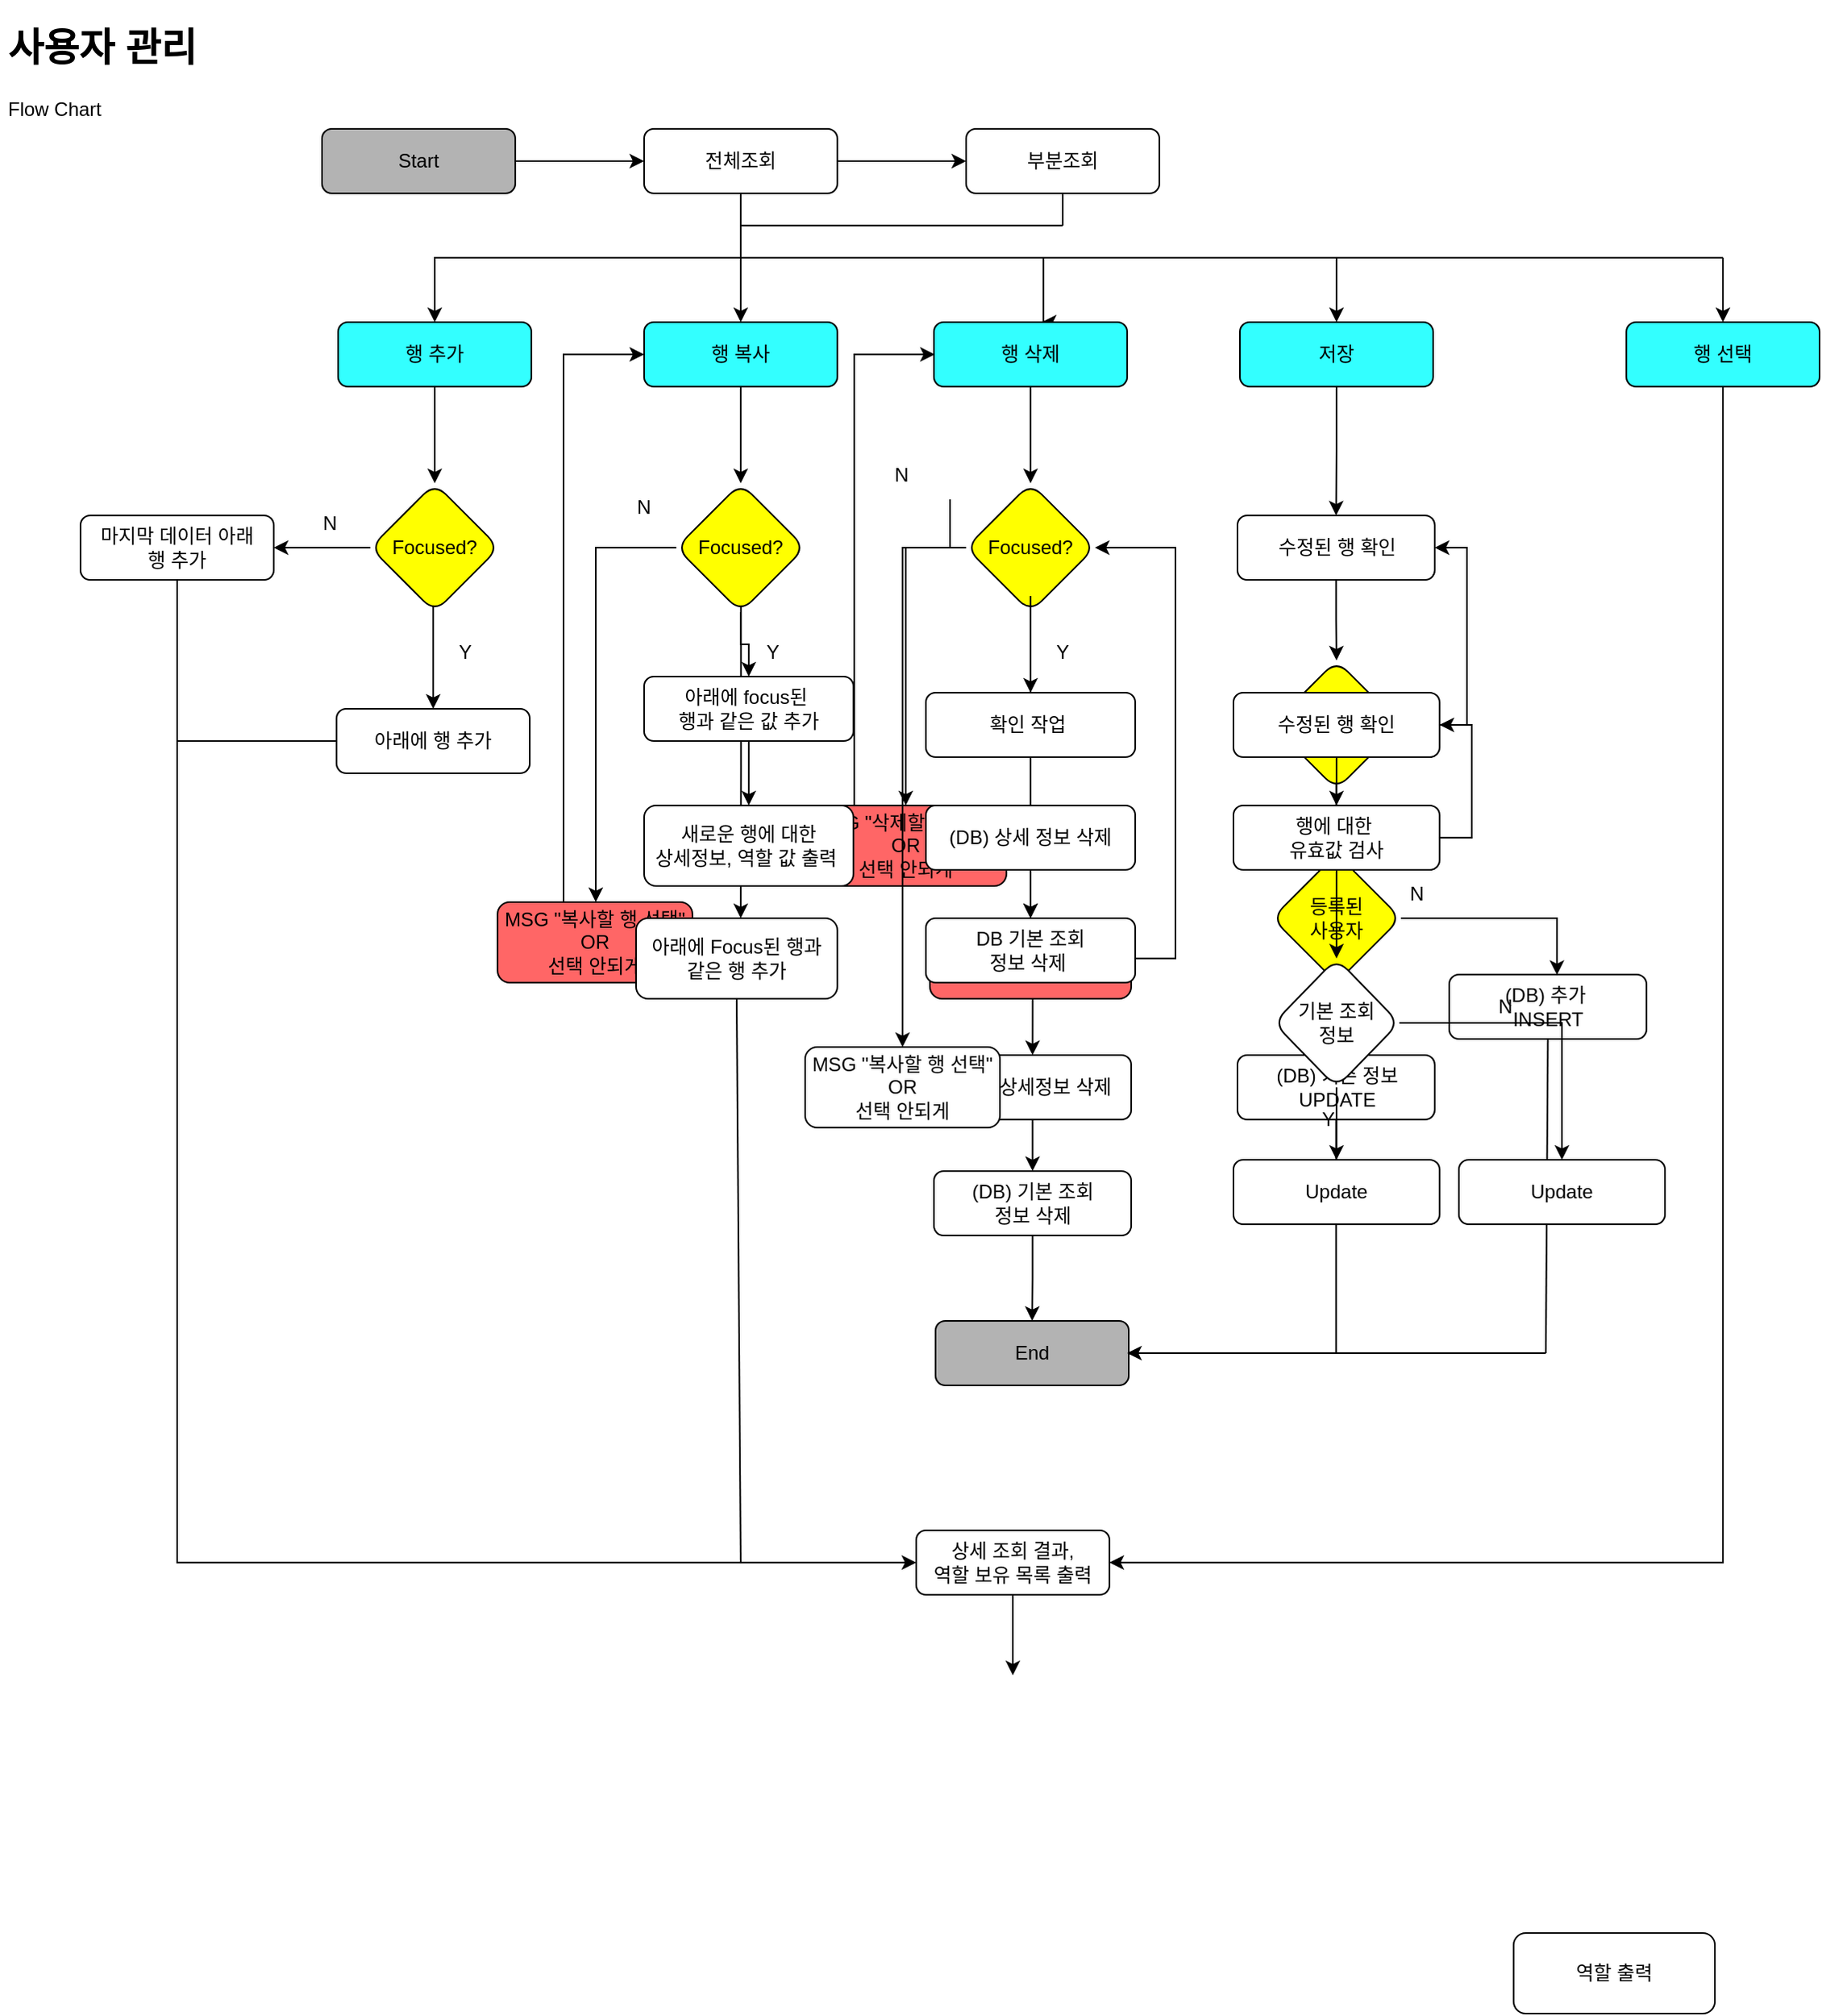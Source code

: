 <mxfile version="21.7.5" type="github" pages="2">
  <diagram id="C5RBs43oDa-KdzZeNtuy" name="Page-1">
    <mxGraphModel dx="2211" dy="2094" grid="1" gridSize="10" guides="1" tooltips="1" connect="1" arrows="1" fold="1" page="1" pageScale="1" pageWidth="827" pageHeight="1169" math="0" shadow="0">
      <root>
        <mxCell id="WIyWlLk6GJQsqaUBKTNV-0" />
        <mxCell id="WIyWlLk6GJQsqaUBKTNV-1" parent="WIyWlLk6GJQsqaUBKTNV-0" />
        <mxCell id="yFAGzUOu06zcA2adK7HR-1" value="" style="edgeStyle=orthogonalEdgeStyle;rounded=0;orthogonalLoop=1;jettySize=auto;html=1;" parent="WIyWlLk6GJQsqaUBKTNV-1" source="WIyWlLk6GJQsqaUBKTNV-3" target="yFAGzUOu06zcA2adK7HR-0" edge="1">
          <mxGeometry relative="1" as="geometry" />
        </mxCell>
        <mxCell id="WIyWlLk6GJQsqaUBKTNV-3" value="Start" style="rounded=1;whiteSpace=wrap;html=1;fontSize=12;glass=0;strokeWidth=1;shadow=0;fillColor=#B3B3B3;" parent="WIyWlLk6GJQsqaUBKTNV-1" vertex="1">
          <mxGeometry x="60" y="70" width="120" height="40" as="geometry" />
        </mxCell>
        <mxCell id="yFAGzUOu06zcA2adK7HR-3" value="" style="edgeStyle=orthogonalEdgeStyle;rounded=0;orthogonalLoop=1;jettySize=auto;html=1;" parent="WIyWlLk6GJQsqaUBKTNV-1" source="yFAGzUOu06zcA2adK7HR-0" target="yFAGzUOu06zcA2adK7HR-2" edge="1">
          <mxGeometry relative="1" as="geometry" />
        </mxCell>
        <mxCell id="yFAGzUOu06zcA2adK7HR-5" value="" style="edgeStyle=orthogonalEdgeStyle;rounded=0;orthogonalLoop=1;jettySize=auto;html=1;" parent="WIyWlLk6GJQsqaUBKTNV-1" source="yFAGzUOu06zcA2adK7HR-0" target="yFAGzUOu06zcA2adK7HR-4" edge="1">
          <mxGeometry relative="1" as="geometry">
            <Array as="points">
              <mxPoint x="320" y="160" />
              <mxPoint x="320" y="160" />
            </Array>
          </mxGeometry>
        </mxCell>
        <mxCell id="yFAGzUOu06zcA2adK7HR-11" style="edgeStyle=orthogonalEdgeStyle;rounded=0;orthogonalLoop=1;jettySize=auto;html=1;entryX=0.5;entryY=0;entryDx=0;entryDy=0;" parent="WIyWlLk6GJQsqaUBKTNV-1" source="yFAGzUOu06zcA2adK7HR-0" target="yFAGzUOu06zcA2adK7HR-6" edge="1">
          <mxGeometry relative="1" as="geometry">
            <mxPoint x="200" y="190" as="targetPoint" />
            <Array as="points">
              <mxPoint x="320" y="150" />
              <mxPoint x="130" y="150" />
            </Array>
          </mxGeometry>
        </mxCell>
        <mxCell id="yFAGzUOu06zcA2adK7HR-12" style="edgeStyle=orthogonalEdgeStyle;rounded=0;orthogonalLoop=1;jettySize=auto;html=1;exitX=0.5;exitY=1;exitDx=0;exitDy=0;" parent="WIyWlLk6GJQsqaUBKTNV-1" source="yFAGzUOu06zcA2adK7HR-0" edge="1">
          <mxGeometry relative="1" as="geometry">
            <mxPoint x="507" y="190" as="targetPoint" />
            <Array as="points">
              <mxPoint x="320" y="150" />
              <mxPoint x="508" y="150" />
            </Array>
          </mxGeometry>
        </mxCell>
        <mxCell id="yFAGzUOu06zcA2adK7HR-13" style="edgeStyle=orthogonalEdgeStyle;rounded=0;orthogonalLoop=1;jettySize=auto;html=1;entryX=0.5;entryY=0;entryDx=0;entryDy=0;" parent="WIyWlLk6GJQsqaUBKTNV-1" source="yFAGzUOu06zcA2adK7HR-0" target="yFAGzUOu06zcA2adK7HR-8" edge="1">
          <mxGeometry relative="1" as="geometry">
            <Array as="points">
              <mxPoint x="320" y="150" />
              <mxPoint x="690" y="150" />
            </Array>
          </mxGeometry>
        </mxCell>
        <mxCell id="yFAGzUOu06zcA2adK7HR-0" value="전체조회" style="rounded=1;whiteSpace=wrap;html=1;fontSize=12;glass=0;strokeWidth=1;shadow=0;" parent="WIyWlLk6GJQsqaUBKTNV-1" vertex="1">
          <mxGeometry x="260" y="70" width="120" height="40" as="geometry" />
        </mxCell>
        <mxCell id="yFAGzUOu06zcA2adK7HR-2" value="부분조회" style="rounded=1;whiteSpace=wrap;html=1;fontSize=12;glass=0;strokeWidth=1;shadow=0;" parent="WIyWlLk6GJQsqaUBKTNV-1" vertex="1">
          <mxGeometry x="460" y="70" width="120" height="40" as="geometry" />
        </mxCell>
        <mxCell id="yFAGzUOu06zcA2adK7HR-32" value="" style="edgeStyle=orthogonalEdgeStyle;rounded=0;orthogonalLoop=1;jettySize=auto;html=1;" parent="WIyWlLk6GJQsqaUBKTNV-1" source="yFAGzUOu06zcA2adK7HR-4" target="yFAGzUOu06zcA2adK7HR-28" edge="1">
          <mxGeometry relative="1" as="geometry" />
        </mxCell>
        <mxCell id="yFAGzUOu06zcA2adK7HR-4" value="행 복사" style="rounded=1;whiteSpace=wrap;html=1;fontSize=12;glass=0;strokeWidth=1;shadow=0;fillColor=#33FFFF;" parent="WIyWlLk6GJQsqaUBKTNV-1" vertex="1">
          <mxGeometry x="260" y="190" width="120" height="40" as="geometry" />
        </mxCell>
        <mxCell id="yFAGzUOu06zcA2adK7HR-15" value="" style="edgeStyle=orthogonalEdgeStyle;rounded=0;orthogonalLoop=1;jettySize=auto;html=1;" parent="WIyWlLk6GJQsqaUBKTNV-1" source="yFAGzUOu06zcA2adK7HR-6" target="yFAGzUOu06zcA2adK7HR-14" edge="1">
          <mxGeometry relative="1" as="geometry" />
        </mxCell>
        <mxCell id="yFAGzUOu06zcA2adK7HR-6" value="행 추가" style="rounded=1;whiteSpace=wrap;html=1;fontSize=12;glass=0;strokeWidth=1;shadow=0;fillColor=#33FFFF;" parent="WIyWlLk6GJQsqaUBKTNV-1" vertex="1">
          <mxGeometry x="70" y="190" width="120" height="40" as="geometry" />
        </mxCell>
        <mxCell id="yFAGzUOu06zcA2adK7HR-40" style="edgeStyle=orthogonalEdgeStyle;rounded=0;orthogonalLoop=1;jettySize=auto;html=1;entryX=0.5;entryY=0;entryDx=0;entryDy=0;" parent="WIyWlLk6GJQsqaUBKTNV-1" source="yFAGzUOu06zcA2adK7HR-7" target="yFAGzUOu06zcA2adK7HR-37" edge="1">
          <mxGeometry relative="1" as="geometry" />
        </mxCell>
        <mxCell id="yFAGzUOu06zcA2adK7HR-7" value="행 삭제" style="rounded=1;whiteSpace=wrap;html=1;fontSize=12;glass=0;strokeWidth=1;shadow=0;fillColor=#33FFFF;" parent="WIyWlLk6GJQsqaUBKTNV-1" vertex="1">
          <mxGeometry x="440" y="190" width="120" height="40" as="geometry" />
        </mxCell>
        <mxCell id="yFAGzUOu06zcA2adK7HR-50" style="edgeStyle=orthogonalEdgeStyle;rounded=0;orthogonalLoop=1;jettySize=auto;html=1;entryX=0.5;entryY=0;entryDx=0;entryDy=0;" parent="WIyWlLk6GJQsqaUBKTNV-1" source="yFAGzUOu06zcA2adK7HR-8" target="X5YOIyPHkzmfmKClz7R0-32" edge="1">
          <mxGeometry relative="1" as="geometry">
            <mxPoint x="690" y="290" as="targetPoint" />
          </mxGeometry>
        </mxCell>
        <mxCell id="yFAGzUOu06zcA2adK7HR-8" value="저장" style="rounded=1;whiteSpace=wrap;html=1;fontSize=12;glass=0;strokeWidth=1;shadow=0;fillColor=#33FFFF;" parent="WIyWlLk6GJQsqaUBKTNV-1" vertex="1">
          <mxGeometry x="630" y="190" width="120" height="40" as="geometry" />
        </mxCell>
        <mxCell id="yFAGzUOu06zcA2adK7HR-19" value="" style="edgeStyle=orthogonalEdgeStyle;rounded=0;orthogonalLoop=1;jettySize=auto;html=1;" parent="WIyWlLk6GJQsqaUBKTNV-1" source="yFAGzUOu06zcA2adK7HR-14" edge="1">
          <mxGeometry relative="1" as="geometry">
            <mxPoint x="30" y="330" as="targetPoint" />
          </mxGeometry>
        </mxCell>
        <mxCell id="yFAGzUOu06zcA2adK7HR-23" value="" style="edgeStyle=orthogonalEdgeStyle;rounded=0;orthogonalLoop=1;jettySize=auto;html=1;exitX=0.488;exitY=0.954;exitDx=0;exitDy=0;exitPerimeter=0;" parent="WIyWlLk6GJQsqaUBKTNV-1" source="yFAGzUOu06zcA2adK7HR-14" target="yFAGzUOu06zcA2adK7HR-22" edge="1">
          <mxGeometry relative="1" as="geometry" />
        </mxCell>
        <mxCell id="yFAGzUOu06zcA2adK7HR-14" value="Focused?" style="rhombus;whiteSpace=wrap;html=1;rounded=1;glass=0;strokeWidth=1;shadow=0;fillColor=#FFFF00;" parent="WIyWlLk6GJQsqaUBKTNV-1" vertex="1">
          <mxGeometry x="90" y="290" width="80" height="80" as="geometry" />
        </mxCell>
        <mxCell id="yFAGzUOu06zcA2adK7HR-20" value="마지막 데이터 아래&lt;br&gt;행 추가" style="rounded=1;whiteSpace=wrap;html=1;fontSize=12;glass=0;strokeWidth=1;shadow=0;" parent="WIyWlLk6GJQsqaUBKTNV-1" vertex="1">
          <mxGeometry x="-90" y="310" width="120" height="40" as="geometry" />
        </mxCell>
        <mxCell id="yFAGzUOu06zcA2adK7HR-21" value="N" style="text;html=1;strokeColor=none;fillColor=none;align=center;verticalAlign=middle;whiteSpace=wrap;rounded=0;" parent="WIyWlLk6GJQsqaUBKTNV-1" vertex="1">
          <mxGeometry x="35" y="300" width="60" height="30" as="geometry" />
        </mxCell>
        <mxCell id="yFAGzUOu06zcA2adK7HR-26" style="edgeStyle=orthogonalEdgeStyle;rounded=0;orthogonalLoop=1;jettySize=auto;html=1;entryX=0;entryY=0.5;entryDx=0;entryDy=0;" parent="WIyWlLk6GJQsqaUBKTNV-1" source="yFAGzUOu06zcA2adK7HR-22" target="X5YOIyPHkzmfmKClz7R0-49" edge="1">
          <mxGeometry relative="1" as="geometry">
            <mxPoint x="-30" y="560" as="targetPoint" />
            <Array as="points">
              <mxPoint x="-30" y="450" />
              <mxPoint x="-30" y="960" />
            </Array>
          </mxGeometry>
        </mxCell>
        <mxCell id="yFAGzUOu06zcA2adK7HR-22" value="아래에 행 추가" style="rounded=1;whiteSpace=wrap;html=1;fontSize=12;glass=0;strokeWidth=1;shadow=0;" parent="WIyWlLk6GJQsqaUBKTNV-1" vertex="1">
          <mxGeometry x="69" y="430" width="120" height="40" as="geometry" />
        </mxCell>
        <mxCell id="yFAGzUOu06zcA2adK7HR-24" value="Y" style="text;html=1;strokeColor=none;fillColor=none;align=center;verticalAlign=middle;whiteSpace=wrap;rounded=0;" parent="WIyWlLk6GJQsqaUBKTNV-1" vertex="1">
          <mxGeometry x="119" y="380" width="60" height="30" as="geometry" />
        </mxCell>
        <mxCell id="X5YOIyPHkzmfmKClz7R0-1" style="edgeStyle=orthogonalEdgeStyle;rounded=0;orthogonalLoop=1;jettySize=auto;html=1;exitX=0.502;exitY=0.94;exitDx=0;exitDy=0;exitPerimeter=0;" edge="1" parent="WIyWlLk6GJQsqaUBKTNV-1" source="yFAGzUOu06zcA2adK7HR-28">
          <mxGeometry relative="1" as="geometry">
            <mxPoint x="320" y="560" as="targetPoint" />
          </mxGeometry>
        </mxCell>
        <mxCell id="yFAGzUOu06zcA2adK7HR-28" value="Focused?" style="rhombus;whiteSpace=wrap;html=1;rounded=1;glass=0;strokeWidth=1;shadow=0;fillColor=#FFFF00;" parent="WIyWlLk6GJQsqaUBKTNV-1" vertex="1">
          <mxGeometry x="280" y="290" width="80" height="80" as="geometry" />
        </mxCell>
        <mxCell id="yFAGzUOu06zcA2adK7HR-29" value="N" style="text;html=1;strokeColor=none;fillColor=none;align=center;verticalAlign=middle;whiteSpace=wrap;rounded=0;" parent="WIyWlLk6GJQsqaUBKTNV-1" vertex="1">
          <mxGeometry x="230" y="290" width="60" height="30" as="geometry" />
        </mxCell>
        <mxCell id="yFAGzUOu06zcA2adK7HR-37" value="Focused?" style="rhombus;whiteSpace=wrap;html=1;rounded=1;glass=0;strokeWidth=1;shadow=0;fillColor=#FFFF00;" parent="WIyWlLk6GJQsqaUBKTNV-1" vertex="1">
          <mxGeometry x="460" y="290" width="80" height="80" as="geometry" />
        </mxCell>
        <mxCell id="X5YOIyPHkzmfmKClz7R0-8" style="edgeStyle=orthogonalEdgeStyle;rounded=0;orthogonalLoop=1;jettySize=auto;html=1;exitX=0.5;exitY=0.875;exitDx=0;exitDy=0;exitPerimeter=0;" edge="1" parent="WIyWlLk6GJQsqaUBKTNV-1" source="yFAGzUOu06zcA2adK7HR-37" target="X5YOIyPHkzmfmKClz7R0-7">
          <mxGeometry relative="1" as="geometry" />
        </mxCell>
        <mxCell id="X5YOIyPHkzmfmKClz7R0-6" style="edgeStyle=orthogonalEdgeStyle;rounded=0;orthogonalLoop=1;jettySize=auto;html=1;exitX=1;exitY=1;exitDx=0;exitDy=0;entryX=0.5;entryY=0;entryDx=0;entryDy=0;" edge="1" parent="WIyWlLk6GJQsqaUBKTNV-1" source="yFAGzUOu06zcA2adK7HR-38" target="X5YOIyPHkzmfmKClz7R0-5">
          <mxGeometry relative="1" as="geometry">
            <Array as="points">
              <mxPoint x="423" y="330" />
            </Array>
          </mxGeometry>
        </mxCell>
        <mxCell id="yFAGzUOu06zcA2adK7HR-38" value="N" style="text;html=1;strokeColor=none;fillColor=none;align=center;verticalAlign=middle;whiteSpace=wrap;rounded=0;" parent="WIyWlLk6GJQsqaUBKTNV-1" vertex="1">
          <mxGeometry x="390" y="270" width="60" height="30" as="geometry" />
        </mxCell>
        <mxCell id="yFAGzUOu06zcA2adK7HR-39" value="Y" style="text;html=1;strokeColor=none;fillColor=none;align=center;verticalAlign=middle;whiteSpace=wrap;rounded=0;" parent="WIyWlLk6GJQsqaUBKTNV-1" vertex="1">
          <mxGeometry x="490" y="380" width="60" height="30" as="geometry" />
        </mxCell>
        <mxCell id="X5YOIyPHkzmfmKClz7R0-22" style="edgeStyle=orthogonalEdgeStyle;rounded=0;orthogonalLoop=1;jettySize=auto;html=1;entryX=0;entryY=0.5;entryDx=0;entryDy=0;" edge="1" parent="WIyWlLk6GJQsqaUBKTNV-1" source="yFAGzUOu06zcA2adK7HR-51" target="yFAGzUOu06zcA2adK7HR-4">
          <mxGeometry relative="1" as="geometry">
            <Array as="points">
              <mxPoint x="210" y="210" />
            </Array>
          </mxGeometry>
        </mxCell>
        <mxCell id="yFAGzUOu06zcA2adK7HR-51" value="MSG &quot;복사할 행 선택&quot;&lt;br&gt;OR&lt;br&gt;선택 안되게" style="rounded=1;whiteSpace=wrap;html=1;fontSize=12;glass=0;strokeWidth=1;shadow=0;fillColor=#FF6666;" parent="WIyWlLk6GJQsqaUBKTNV-1" vertex="1">
          <mxGeometry x="169" y="550" width="121" height="50" as="geometry" />
        </mxCell>
        <mxCell id="yFAGzUOu06zcA2adK7HR-55" value="" style="endArrow=none;html=1;rounded=0;entryX=0.5;entryY=1;entryDx=0;entryDy=0;" parent="WIyWlLk6GJQsqaUBKTNV-1" target="yFAGzUOu06zcA2adK7HR-2" edge="1">
          <mxGeometry width="50" height="50" relative="1" as="geometry">
            <mxPoint x="520" y="130" as="sourcePoint" />
            <mxPoint x="430" y="390" as="targetPoint" />
          </mxGeometry>
        </mxCell>
        <mxCell id="yFAGzUOu06zcA2adK7HR-57" value="" style="endArrow=none;html=1;rounded=0;" parent="WIyWlLk6GJQsqaUBKTNV-1" edge="1">
          <mxGeometry width="50" height="50" relative="1" as="geometry">
            <mxPoint x="320" y="130" as="sourcePoint" />
            <mxPoint x="520" y="130" as="targetPoint" />
          </mxGeometry>
        </mxCell>
        <mxCell id="X5YOIyPHkzmfmKClz7R0-0" value="&lt;h1&gt;사용자 관리&lt;/h1&gt;&lt;p&gt;Flow Chart&lt;/p&gt;" style="text;html=1;strokeColor=none;fillColor=none;spacing=5;spacingTop=-20;whiteSpace=wrap;overflow=hidden;rounded=0;" vertex="1" parent="WIyWlLk6GJQsqaUBKTNV-1">
          <mxGeometry x="-140" width="190" height="120" as="geometry" />
        </mxCell>
        <mxCell id="X5YOIyPHkzmfmKClz7R0-2" value="아래에 Focus된 행과&lt;br&gt;같은 행 추가" style="rounded=1;whiteSpace=wrap;html=1;fontSize=12;glass=0;strokeWidth=1;shadow=0;" vertex="1" parent="WIyWlLk6GJQsqaUBKTNV-1">
          <mxGeometry x="255" y="560" width="125" height="50" as="geometry" />
        </mxCell>
        <mxCell id="X5YOIyPHkzmfmKClz7R0-5" value="MSG &quot;삭제할 행 선택&quot;&lt;br&gt;OR&lt;br&gt;선택 안되게" style="rounded=1;whiteSpace=wrap;html=1;fontSize=12;glass=0;strokeWidth=1;shadow=0;fillColor=#FF6666;" vertex="1" parent="WIyWlLk6GJQsqaUBKTNV-1">
          <mxGeometry x="360" y="490" width="125" height="50" as="geometry" />
        </mxCell>
        <mxCell id="X5YOIyPHkzmfmKClz7R0-14" style="edgeStyle=orthogonalEdgeStyle;rounded=0;orthogonalLoop=1;jettySize=auto;html=1;exitX=0.5;exitY=1;exitDx=0;exitDy=0;entryX=0.5;entryY=0;entryDx=0;entryDy=0;" edge="1" parent="WIyWlLk6GJQsqaUBKTNV-1" source="X5YOIyPHkzmfmKClz7R0-7" target="X5YOIyPHkzmfmKClz7R0-10">
          <mxGeometry relative="1" as="geometry" />
        </mxCell>
        <mxCell id="X5YOIyPHkzmfmKClz7R0-59" style="edgeStyle=orthogonalEdgeStyle;rounded=0;orthogonalLoop=1;jettySize=auto;html=1;entryX=1;entryY=0.5;entryDx=0;entryDy=0;exitX=1;exitY=0.5;exitDx=0;exitDy=0;" edge="1" parent="WIyWlLk6GJQsqaUBKTNV-1" source="X5YOIyPHkzmfmKClz7R0-7" target="yFAGzUOu06zcA2adK7HR-37">
          <mxGeometry relative="1" as="geometry">
            <Array as="points">
              <mxPoint x="590" y="585" />
              <mxPoint x="590" y="330" />
            </Array>
          </mxGeometry>
        </mxCell>
        <mxCell id="X5YOIyPHkzmfmKClz7R0-7" value="MSG 재확인 알림" style="rounded=1;whiteSpace=wrap;html=1;fontSize=12;glass=0;strokeWidth=1;shadow=0;fillColor=#FF6666;" vertex="1" parent="WIyWlLk6GJQsqaUBKTNV-1">
          <mxGeometry x="437.5" y="560" width="125" height="50" as="geometry" />
        </mxCell>
        <mxCell id="X5YOIyPHkzmfmKClz7R0-16" value="" style="edgeStyle=orthogonalEdgeStyle;rounded=0;orthogonalLoop=1;jettySize=auto;html=1;" edge="1" parent="WIyWlLk6GJQsqaUBKTNV-1" source="X5YOIyPHkzmfmKClz7R0-10" target="X5YOIyPHkzmfmKClz7R0-12">
          <mxGeometry relative="1" as="geometry" />
        </mxCell>
        <mxCell id="X5YOIyPHkzmfmKClz7R0-10" value="(DB) 상세정보 삭제" style="rounded=1;whiteSpace=wrap;html=1;fontSize=12;glass=0;strokeWidth=1;shadow=0;" vertex="1" parent="WIyWlLk6GJQsqaUBKTNV-1">
          <mxGeometry x="440" y="645" width="122.5" height="40" as="geometry" />
        </mxCell>
        <mxCell id="X5YOIyPHkzmfmKClz7R0-31" value="" style="edgeStyle=orthogonalEdgeStyle;rounded=0;orthogonalLoop=1;jettySize=auto;html=1;" edge="1" parent="WIyWlLk6GJQsqaUBKTNV-1" source="X5YOIyPHkzmfmKClz7R0-12" target="X5YOIyPHkzmfmKClz7R0-30">
          <mxGeometry relative="1" as="geometry" />
        </mxCell>
        <mxCell id="X5YOIyPHkzmfmKClz7R0-12" value="(DB) 기본 조회&lt;br&gt;정보 삭제" style="rounded=1;whiteSpace=wrap;html=1;fontSize=12;glass=0;strokeWidth=1;shadow=0;" vertex="1" parent="WIyWlLk6GJQsqaUBKTNV-1">
          <mxGeometry x="440" y="717" width="122.5" height="40" as="geometry" />
        </mxCell>
        <mxCell id="X5YOIyPHkzmfmKClz7R0-24" style="edgeStyle=orthogonalEdgeStyle;rounded=0;orthogonalLoop=1;jettySize=auto;html=1;entryX=0;entryY=0.5;entryDx=0;entryDy=0;" edge="1" parent="WIyWlLk6GJQsqaUBKTNV-1">
          <mxGeometry relative="1" as="geometry">
            <mxPoint x="390.5" y="490" as="sourcePoint" />
            <mxPoint x="440.5" y="210" as="targetPoint" />
            <Array as="points">
              <mxPoint x="390.5" y="210" />
            </Array>
          </mxGeometry>
        </mxCell>
        <mxCell id="X5YOIyPHkzmfmKClz7R0-50" value="" style="edgeStyle=orthogonalEdgeStyle;rounded=0;orthogonalLoop=1;jettySize=auto;html=1;" edge="1" parent="WIyWlLk6GJQsqaUBKTNV-1" source="X5YOIyPHkzmfmKClz7R0-25" target="X5YOIyPHkzmfmKClz7R0-49">
          <mxGeometry relative="1" as="geometry">
            <Array as="points">
              <mxPoint x="930" y="960" />
            </Array>
          </mxGeometry>
        </mxCell>
        <mxCell id="X5YOIyPHkzmfmKClz7R0-25" value="행 선택" style="rounded=1;whiteSpace=wrap;html=1;fontSize=12;glass=0;strokeWidth=1;shadow=0;fillColor=#33FFFF;" vertex="1" parent="WIyWlLk6GJQsqaUBKTNV-1">
          <mxGeometry x="870" y="190" width="120" height="40" as="geometry" />
        </mxCell>
        <mxCell id="X5YOIyPHkzmfmKClz7R0-28" value="" style="endArrow=none;html=1;rounded=0;" edge="1" parent="WIyWlLk6GJQsqaUBKTNV-1">
          <mxGeometry width="50" height="50" relative="1" as="geometry">
            <mxPoint x="690" y="150" as="sourcePoint" />
            <mxPoint x="930" y="150" as="targetPoint" />
          </mxGeometry>
        </mxCell>
        <mxCell id="X5YOIyPHkzmfmKClz7R0-29" value="" style="endArrow=classic;html=1;rounded=0;entryX=0.5;entryY=0;entryDx=0;entryDy=0;" edge="1" parent="WIyWlLk6GJQsqaUBKTNV-1" target="X5YOIyPHkzmfmKClz7R0-25">
          <mxGeometry width="50" height="50" relative="1" as="geometry">
            <mxPoint x="930" y="150" as="sourcePoint" />
            <mxPoint x="860" y="160" as="targetPoint" />
          </mxGeometry>
        </mxCell>
        <mxCell id="X5YOIyPHkzmfmKClz7R0-30" value="End" style="rounded=1;whiteSpace=wrap;html=1;fontSize=12;glass=0;strokeWidth=1;shadow=0;fillColor=#B3B3B3;" vertex="1" parent="WIyWlLk6GJQsqaUBKTNV-1">
          <mxGeometry x="441" y="810" width="120" height="40" as="geometry" />
        </mxCell>
        <mxCell id="X5YOIyPHkzmfmKClz7R0-35" value="" style="edgeStyle=orthogonalEdgeStyle;rounded=0;orthogonalLoop=1;jettySize=auto;html=1;" edge="1" parent="WIyWlLk6GJQsqaUBKTNV-1" source="X5YOIyPHkzmfmKClz7R0-32" target="X5YOIyPHkzmfmKClz7R0-34">
          <mxGeometry relative="1" as="geometry" />
        </mxCell>
        <mxCell id="X5YOIyPHkzmfmKClz7R0-32" value="수정된 행 확인" style="rounded=1;whiteSpace=wrap;html=1;fontSize=12;glass=0;strokeWidth=1;shadow=0;" vertex="1" parent="WIyWlLk6GJQsqaUBKTNV-1">
          <mxGeometry x="628.5" y="310" width="122.5" height="40" as="geometry" />
        </mxCell>
        <mxCell id="X5YOIyPHkzmfmKClz7R0-36" style="edgeStyle=orthogonalEdgeStyle;rounded=0;orthogonalLoop=1;jettySize=auto;html=1;entryX=1;entryY=0.5;entryDx=0;entryDy=0;" edge="1" parent="WIyWlLk6GJQsqaUBKTNV-1" source="X5YOIyPHkzmfmKClz7R0-34" target="X5YOIyPHkzmfmKClz7R0-32">
          <mxGeometry relative="1" as="geometry">
            <Array as="points">
              <mxPoint x="771" y="440" />
              <mxPoint x="771" y="330" />
            </Array>
          </mxGeometry>
        </mxCell>
        <mxCell id="X5YOIyPHkzmfmKClz7R0-40" value="" style="edgeStyle=orthogonalEdgeStyle;rounded=0;orthogonalLoop=1;jettySize=auto;html=1;exitX=0.498;exitY=0.946;exitDx=0;exitDy=0;exitPerimeter=0;" edge="1" parent="WIyWlLk6GJQsqaUBKTNV-1" source="X5YOIyPHkzmfmKClz7R0-34">
          <mxGeometry relative="1" as="geometry">
            <mxPoint x="690" y="520" as="targetPoint" />
          </mxGeometry>
        </mxCell>
        <mxCell id="X5YOIyPHkzmfmKClz7R0-34" value="행에 대한&lt;br style=&quot;border-color: var(--border-color);&quot;&gt;유효성 검사" style="rhombus;whiteSpace=wrap;html=1;rounded=1;glass=0;strokeWidth=1;shadow=0;fillColor=#FFFF00;" vertex="1" parent="WIyWlLk6GJQsqaUBKTNV-1">
          <mxGeometry x="650" y="400" width="80" height="80" as="geometry" />
        </mxCell>
        <mxCell id="X5YOIyPHkzmfmKClz7R0-37" value="N" style="text;html=1;strokeColor=none;fillColor=none;align=center;verticalAlign=middle;whiteSpace=wrap;rounded=0;" vertex="1" parent="WIyWlLk6GJQsqaUBKTNV-1">
          <mxGeometry x="710" y="410" width="60" height="30" as="geometry" />
        </mxCell>
        <mxCell id="X5YOIyPHkzmfmKClz7R0-38" value="Y" style="text;html=1;strokeColor=none;fillColor=none;align=center;verticalAlign=middle;whiteSpace=wrap;rounded=0;" vertex="1" parent="WIyWlLk6GJQsqaUBKTNV-1">
          <mxGeometry x="680" y="480" width="60" height="30" as="geometry" />
        </mxCell>
        <mxCell id="X5YOIyPHkzmfmKClz7R0-44" value="" style="edgeStyle=orthogonalEdgeStyle;rounded=0;orthogonalLoop=1;jettySize=auto;html=1;" edge="1" parent="WIyWlLk6GJQsqaUBKTNV-1" source="X5YOIyPHkzmfmKClz7R0-41" target="X5YOIyPHkzmfmKClz7R0-43">
          <mxGeometry relative="1" as="geometry" />
        </mxCell>
        <mxCell id="X5YOIyPHkzmfmKClz7R0-46" style="edgeStyle=orthogonalEdgeStyle;rounded=0;orthogonalLoop=1;jettySize=auto;html=1;entryX=0.546;entryY=0.005;entryDx=0;entryDy=0;entryPerimeter=0;" edge="1" parent="WIyWlLk6GJQsqaUBKTNV-1" source="X5YOIyPHkzmfmKClz7R0-41" target="X5YOIyPHkzmfmKClz7R0-45">
          <mxGeometry relative="1" as="geometry" />
        </mxCell>
        <mxCell id="X5YOIyPHkzmfmKClz7R0-41" value="등록된&lt;br&gt;사용자" style="rhombus;whiteSpace=wrap;html=1;rounded=1;glass=0;strokeWidth=1;shadow=0;fillColor=#FFFF00;" vertex="1" parent="WIyWlLk6GJQsqaUBKTNV-1">
          <mxGeometry x="650" y="520" width="80" height="80" as="geometry" />
        </mxCell>
        <mxCell id="X5YOIyPHkzmfmKClz7R0-42" value="Y" style="text;html=1;strokeColor=none;fillColor=none;align=center;verticalAlign=middle;whiteSpace=wrap;rounded=0;" vertex="1" parent="WIyWlLk6GJQsqaUBKTNV-1">
          <mxGeometry x="680" y="600" width="60" height="30" as="geometry" />
        </mxCell>
        <mxCell id="X5YOIyPHkzmfmKClz7R0-56" style="edgeStyle=orthogonalEdgeStyle;rounded=0;orthogonalLoop=1;jettySize=auto;html=1;" edge="1" parent="WIyWlLk6GJQsqaUBKTNV-1" source="X5YOIyPHkzmfmKClz7R0-43">
          <mxGeometry relative="1" as="geometry">
            <mxPoint x="560" y="830" as="targetPoint" />
            <Array as="points">
              <mxPoint x="690" y="830" />
            </Array>
          </mxGeometry>
        </mxCell>
        <mxCell id="X5YOIyPHkzmfmKClz7R0-43" value="(DB) 기존 정보 UPDATE" style="rounded=1;whiteSpace=wrap;html=1;fontSize=12;glass=0;strokeWidth=1;shadow=0;" vertex="1" parent="WIyWlLk6GJQsqaUBKTNV-1">
          <mxGeometry x="628.5" y="645" width="122.5" height="40" as="geometry" />
        </mxCell>
        <mxCell id="X5YOIyPHkzmfmKClz7R0-45" value="(DB) 추가&amp;nbsp;&lt;br&gt;INSERT" style="rounded=1;whiteSpace=wrap;html=1;fontSize=12;glass=0;strokeWidth=1;shadow=0;" vertex="1" parent="WIyWlLk6GJQsqaUBKTNV-1">
          <mxGeometry x="760" y="595" width="122.5" height="40" as="geometry" />
        </mxCell>
        <mxCell id="X5YOIyPHkzmfmKClz7R0-47" value="N" style="text;html=1;strokeColor=none;fillColor=none;align=center;verticalAlign=middle;whiteSpace=wrap;rounded=0;" vertex="1" parent="WIyWlLk6GJQsqaUBKTNV-1">
          <mxGeometry x="710" y="530" width="60" height="30" as="geometry" />
        </mxCell>
        <mxCell id="X5YOIyPHkzmfmKClz7R0-55" style="edgeStyle=orthogonalEdgeStyle;rounded=0;orthogonalLoop=1;jettySize=auto;html=1;" edge="1" parent="WIyWlLk6GJQsqaUBKTNV-1" source="X5YOIyPHkzmfmKClz7R0-49">
          <mxGeometry relative="1" as="geometry">
            <mxPoint x="489" y="1030.0" as="targetPoint" />
          </mxGeometry>
        </mxCell>
        <mxCell id="X5YOIyPHkzmfmKClz7R0-49" value="상세 조회 결과,&lt;br&gt;역할 보유 목록 출력" style="rounded=1;whiteSpace=wrap;html=1;fontSize=12;glass=0;strokeWidth=1;shadow=0;" vertex="1" parent="WIyWlLk6GJQsqaUBKTNV-1">
          <mxGeometry x="429" y="940" width="120" height="40" as="geometry" />
        </mxCell>
        <mxCell id="X5YOIyPHkzmfmKClz7R0-52" value="" style="endArrow=none;html=1;rounded=0;entryX=0.5;entryY=1;entryDx=0;entryDy=0;" edge="1" parent="WIyWlLk6GJQsqaUBKTNV-1" target="yFAGzUOu06zcA2adK7HR-20">
          <mxGeometry width="50" height="50" relative="1" as="geometry">
            <mxPoint x="-30" y="450" as="sourcePoint" />
            <mxPoint x="440" y="540" as="targetPoint" />
          </mxGeometry>
        </mxCell>
        <mxCell id="X5YOIyPHkzmfmKClz7R0-54" value="" style="endArrow=none;html=1;rounded=0;entryX=0.5;entryY=1;entryDx=0;entryDy=0;" edge="1" parent="WIyWlLk6GJQsqaUBKTNV-1" target="X5YOIyPHkzmfmKClz7R0-2">
          <mxGeometry width="50" height="50" relative="1" as="geometry">
            <mxPoint x="320" y="960" as="sourcePoint" />
            <mxPoint x="340" y="670" as="targetPoint" />
          </mxGeometry>
        </mxCell>
        <mxCell id="X5YOIyPHkzmfmKClz7R0-57" value="" style="endArrow=none;html=1;rounded=0;exitX=0.5;exitY=1;exitDx=0;exitDy=0;" edge="1" parent="WIyWlLk6GJQsqaUBKTNV-1">
          <mxGeometry width="50" height="50" relative="1" as="geometry">
            <mxPoint x="821.25" y="635" as="sourcePoint" />
            <mxPoint x="820" y="830" as="targetPoint" />
          </mxGeometry>
        </mxCell>
        <mxCell id="X5YOIyPHkzmfmKClz7R0-58" value="" style="endArrow=none;html=1;rounded=0;" edge="1" parent="WIyWlLk6GJQsqaUBKTNV-1">
          <mxGeometry width="50" height="50" relative="1" as="geometry">
            <mxPoint x="690" y="830" as="sourcePoint" />
            <mxPoint x="820" y="830" as="targetPoint" />
          </mxGeometry>
        </mxCell>
        <mxCell id="jZiym_a0G_dNNP_mLtkZ-2" style="edgeStyle=orthogonalEdgeStyle;rounded=0;orthogonalLoop=1;jettySize=auto;html=1;entryX=0.5;entryY=0;entryDx=0;entryDy=0;" edge="1" parent="WIyWlLk6GJQsqaUBKTNV-1" source="yFAGzUOu06zcA2adK7HR-28" target="jZiym_a0G_dNNP_mLtkZ-4">
          <mxGeometry relative="1" as="geometry">
            <mxPoint x="360" y="390" as="targetPoint" />
          </mxGeometry>
        </mxCell>
        <mxCell id="jZiym_a0G_dNNP_mLtkZ-7" style="edgeStyle=orthogonalEdgeStyle;rounded=0;orthogonalLoop=1;jettySize=auto;html=1;entryX=0.5;entryY=0;entryDx=0;entryDy=0;" edge="1" parent="WIyWlLk6GJQsqaUBKTNV-1" source="yFAGzUOu06zcA2adK7HR-28" target="yFAGzUOu06zcA2adK7HR-51">
          <mxGeometry relative="1" as="geometry">
            <Array as="points">
              <mxPoint x="230" y="330" />
              <mxPoint x="230" y="550" />
            </Array>
          </mxGeometry>
        </mxCell>
        <mxCell id="jZiym_a0G_dNNP_mLtkZ-15" value="" style="edgeStyle=orthogonalEdgeStyle;rounded=0;orthogonalLoop=1;jettySize=auto;html=1;" edge="1" parent="WIyWlLk6GJQsqaUBKTNV-1" source="yFAGzUOu06zcA2adK7HR-37" target="jZiym_a0G_dNNP_mLtkZ-12">
          <mxGeometry relative="1" as="geometry" />
        </mxCell>
        <mxCell id="jZiym_a0G_dNNP_mLtkZ-27" style="edgeStyle=orthogonalEdgeStyle;rounded=0;orthogonalLoop=1;jettySize=auto;html=1;entryX=0.5;entryY=0;entryDx=0;entryDy=0;" edge="1" parent="WIyWlLk6GJQsqaUBKTNV-1" source="yFAGzUOu06zcA2adK7HR-37" target="jZiym_a0G_dNNP_mLtkZ-23">
          <mxGeometry relative="1" as="geometry">
            <Array as="points">
              <mxPoint x="421" y="330" />
            </Array>
          </mxGeometry>
        </mxCell>
        <mxCell id="jZiym_a0G_dNNP_mLtkZ-34" value="" style="edgeStyle=orthogonalEdgeStyle;rounded=0;orthogonalLoop=1;jettySize=auto;html=1;" edge="1" parent="WIyWlLk6GJQsqaUBKTNV-1" target="jZiym_a0G_dNNP_mLtkZ-18">
          <mxGeometry relative="1" as="geometry" />
        </mxCell>
        <mxCell id="jZiym_a0G_dNNP_mLtkZ-0" value="역할 출력" style="rounded=1;whiteSpace=wrap;html=1;fontSize=12;glass=0;strokeWidth=1;shadow=0;" vertex="1" parent="WIyWlLk6GJQsqaUBKTNV-1">
          <mxGeometry x="800" y="1190" width="125" height="50" as="geometry" />
        </mxCell>
        <mxCell id="jZiym_a0G_dNNP_mLtkZ-10" value="" style="edgeStyle=orthogonalEdgeStyle;rounded=0;orthogonalLoop=1;jettySize=auto;html=1;" edge="1" parent="WIyWlLk6GJQsqaUBKTNV-1" source="jZiym_a0G_dNNP_mLtkZ-4" target="jZiym_a0G_dNNP_mLtkZ-9">
          <mxGeometry relative="1" as="geometry" />
        </mxCell>
        <mxCell id="jZiym_a0G_dNNP_mLtkZ-4" value="아래에 focus된&amp;nbsp;&lt;br&gt;행과 같은 값 추가" style="rounded=1;whiteSpace=wrap;html=1;fontSize=12;glass=0;strokeWidth=1;shadow=0;" vertex="1" parent="WIyWlLk6GJQsqaUBKTNV-1">
          <mxGeometry x="260" y="410" width="130" height="40" as="geometry" />
        </mxCell>
        <mxCell id="jZiym_a0G_dNNP_mLtkZ-8" value="Y" style="text;html=1;strokeColor=none;fillColor=none;align=center;verticalAlign=middle;whiteSpace=wrap;rounded=0;" vertex="1" parent="WIyWlLk6GJQsqaUBKTNV-1">
          <mxGeometry x="310" y="380" width="60" height="30" as="geometry" />
        </mxCell>
        <mxCell id="jZiym_a0G_dNNP_mLtkZ-9" value="새로운 행에 대한 &lt;br&gt;상세정보, 역할 값 출력&amp;nbsp;" style="rounded=1;whiteSpace=wrap;html=1;fontSize=12;glass=0;strokeWidth=1;shadow=0;" vertex="1" parent="WIyWlLk6GJQsqaUBKTNV-1">
          <mxGeometry x="260" y="490" width="130" height="50" as="geometry" />
        </mxCell>
        <mxCell id="jZiym_a0G_dNNP_mLtkZ-17" value="" style="edgeStyle=orthogonalEdgeStyle;rounded=0;orthogonalLoop=1;jettySize=auto;html=1;" edge="1" parent="WIyWlLk6GJQsqaUBKTNV-1" source="jZiym_a0G_dNNP_mLtkZ-12" target="jZiym_a0G_dNNP_mLtkZ-14">
          <mxGeometry relative="1" as="geometry" />
        </mxCell>
        <mxCell id="jZiym_a0G_dNNP_mLtkZ-12" value="확인 작업&amp;nbsp;" style="rounded=1;whiteSpace=wrap;html=1;fontSize=12;glass=0;strokeWidth=1;shadow=0;" vertex="1" parent="WIyWlLk6GJQsqaUBKTNV-1">
          <mxGeometry x="435" y="420" width="130" height="40" as="geometry" />
        </mxCell>
        <mxCell id="jZiym_a0G_dNNP_mLtkZ-13" value="(DB) 상세 정보 삭제" style="rounded=1;whiteSpace=wrap;html=1;fontSize=12;glass=0;strokeWidth=1;shadow=0;" vertex="1" parent="WIyWlLk6GJQsqaUBKTNV-1">
          <mxGeometry x="435" y="490" width="130" height="40" as="geometry" />
        </mxCell>
        <mxCell id="jZiym_a0G_dNNP_mLtkZ-14" value="DB 기본 조회 &lt;br&gt;정보 삭제&amp;nbsp;" style="rounded=1;whiteSpace=wrap;html=1;fontSize=12;glass=0;strokeWidth=1;shadow=0;" vertex="1" parent="WIyWlLk6GJQsqaUBKTNV-1">
          <mxGeometry x="435" y="560" width="130" height="40" as="geometry" />
        </mxCell>
        <mxCell id="jZiym_a0G_dNNP_mLtkZ-35" value="" style="edgeStyle=orthogonalEdgeStyle;rounded=0;orthogonalLoop=1;jettySize=auto;html=1;" edge="1" parent="WIyWlLk6GJQsqaUBKTNV-1" source="jZiym_a0G_dNNP_mLtkZ-18" target="jZiym_a0G_dNNP_mLtkZ-19">
          <mxGeometry relative="1" as="geometry" />
        </mxCell>
        <mxCell id="jZiym_a0G_dNNP_mLtkZ-18" value="수정된 행 확인" style="rounded=1;whiteSpace=wrap;html=1;fontSize=12;glass=0;strokeWidth=1;shadow=0;" vertex="1" parent="WIyWlLk6GJQsqaUBKTNV-1">
          <mxGeometry x="626" y="420" width="128" height="40" as="geometry" />
        </mxCell>
        <mxCell id="jZiym_a0G_dNNP_mLtkZ-33" value="" style="edgeStyle=orthogonalEdgeStyle;rounded=0;orthogonalLoop=1;jettySize=auto;html=1;" edge="1" parent="WIyWlLk6GJQsqaUBKTNV-1" source="jZiym_a0G_dNNP_mLtkZ-19" target="jZiym_a0G_dNNP_mLtkZ-21">
          <mxGeometry relative="1" as="geometry" />
        </mxCell>
        <mxCell id="jZiym_a0G_dNNP_mLtkZ-55" style="edgeStyle=orthogonalEdgeStyle;rounded=0;orthogonalLoop=1;jettySize=auto;html=1;entryX=1;entryY=0.5;entryDx=0;entryDy=0;" edge="1" parent="WIyWlLk6GJQsqaUBKTNV-1" source="jZiym_a0G_dNNP_mLtkZ-19" target="jZiym_a0G_dNNP_mLtkZ-18">
          <mxGeometry relative="1" as="geometry">
            <Array as="points">
              <mxPoint x="774" y="510" />
              <mxPoint x="774" y="440" />
            </Array>
          </mxGeometry>
        </mxCell>
        <mxCell id="jZiym_a0G_dNNP_mLtkZ-19" value="행에 대한&amp;nbsp;&lt;br&gt;유효값 검사" style="rounded=1;whiteSpace=wrap;html=1;fontSize=12;glass=0;strokeWidth=1;shadow=0;" vertex="1" parent="WIyWlLk6GJQsqaUBKTNV-1">
          <mxGeometry x="626" y="490" width="128" height="40" as="geometry" />
        </mxCell>
        <mxCell id="jZiym_a0G_dNNP_mLtkZ-20" value="Update" style="rounded=1;whiteSpace=wrap;html=1;fontSize=12;glass=0;strokeWidth=1;shadow=0;" vertex="1" parent="WIyWlLk6GJQsqaUBKTNV-1">
          <mxGeometry x="626" y="710" width="128" height="40" as="geometry" />
        </mxCell>
        <mxCell id="jZiym_a0G_dNNP_mLtkZ-30" style="edgeStyle=orthogonalEdgeStyle;rounded=0;orthogonalLoop=1;jettySize=auto;html=1;entryX=0.5;entryY=0;entryDx=0;entryDy=0;" edge="1" parent="WIyWlLk6GJQsqaUBKTNV-1" source="jZiym_a0G_dNNP_mLtkZ-21" target="jZiym_a0G_dNNP_mLtkZ-29">
          <mxGeometry relative="1" as="geometry" />
        </mxCell>
        <mxCell id="jZiym_a0G_dNNP_mLtkZ-31" value="" style="edgeStyle=orthogonalEdgeStyle;rounded=0;orthogonalLoop=1;jettySize=auto;html=1;" edge="1" parent="WIyWlLk6GJQsqaUBKTNV-1" source="jZiym_a0G_dNNP_mLtkZ-21" target="jZiym_a0G_dNNP_mLtkZ-20">
          <mxGeometry relative="1" as="geometry" />
        </mxCell>
        <mxCell id="jZiym_a0G_dNNP_mLtkZ-21" value="기본 조회&lt;br&gt;&amp;nbsp;정보&amp;nbsp;" style="rhombus;whiteSpace=wrap;html=1;rounded=1;glass=0;strokeWidth=1;shadow=0;" vertex="1" parent="WIyWlLk6GJQsqaUBKTNV-1">
          <mxGeometry x="651" y="585" width="78" height="80" as="geometry" />
        </mxCell>
        <mxCell id="jZiym_a0G_dNNP_mLtkZ-22" value="Y" style="text;html=1;strokeColor=none;fillColor=none;align=center;verticalAlign=middle;whiteSpace=wrap;rounded=0;" vertex="1" parent="WIyWlLk6GJQsqaUBKTNV-1">
          <mxGeometry x="656" y="670" width="58" height="30" as="geometry" />
        </mxCell>
        <mxCell id="jZiym_a0G_dNNP_mLtkZ-23" value="MSG &quot;복사할 행 선택&quot;&lt;br&gt;OR&lt;br&gt;선택 안되게" style="rounded=1;whiteSpace=wrap;html=1;fontSize=12;glass=0;strokeWidth=1;shadow=0;" vertex="1" parent="WIyWlLk6GJQsqaUBKTNV-1">
          <mxGeometry x="360" y="640" width="121" height="50" as="geometry" />
        </mxCell>
        <mxCell id="jZiym_a0G_dNNP_mLtkZ-29" value="Update" style="rounded=1;whiteSpace=wrap;html=1;fontSize=12;glass=0;strokeWidth=1;shadow=0;" vertex="1" parent="WIyWlLk6GJQsqaUBKTNV-1">
          <mxGeometry x="766" y="710" width="128" height="40" as="geometry" />
        </mxCell>
        <mxCell id="jZiym_a0G_dNNP_mLtkZ-32" value="N" style="text;html=1;strokeColor=none;fillColor=none;align=center;verticalAlign=middle;whiteSpace=wrap;rounded=0;" vertex="1" parent="WIyWlLk6GJQsqaUBKTNV-1">
          <mxGeometry x="766" y="600" width="58" height="30" as="geometry" />
        </mxCell>
      </root>
    </mxGraphModel>
  </diagram>
  <diagram id="l51qaCZQI5hd1FeTp08k" name="페이지-2">
    <mxGraphModel grid="1" page="1" gridSize="10" guides="1" tooltips="1" connect="1" arrows="1" fold="1" pageScale="1" pageWidth="827" pageHeight="1169" math="0" shadow="0">
      <root>
        <mxCell id="0" />
        <mxCell id="1" parent="0" />
        <mxCell id="A-9OWkH7eLV-rqpHVaEQ-1" value="" style="edgeStyle=orthogonalEdgeStyle;rounded=0;orthogonalLoop=1;jettySize=auto;html=1;" parent="1" source="A-9OWkH7eLV-rqpHVaEQ-2" target="A-9OWkH7eLV-rqpHVaEQ-8" edge="1">
          <mxGeometry relative="1" as="geometry" />
        </mxCell>
        <mxCell id="A-9OWkH7eLV-rqpHVaEQ-2" value="Start" style="rounded=1;whiteSpace=wrap;html=1;fontSize=12;glass=0;strokeWidth=1;shadow=0;fillColor=#B3B3B3;" parent="1" vertex="1">
          <mxGeometry x="-340" y="70" width="120" height="40" as="geometry" />
        </mxCell>
        <mxCell id="A-9OWkH7eLV-rqpHVaEQ-3" value="" style="edgeStyle=orthogonalEdgeStyle;rounded=0;orthogonalLoop=1;jettySize=auto;html=1;" parent="1" source="A-9OWkH7eLV-rqpHVaEQ-8" target="A-9OWkH7eLV-rqpHVaEQ-9" edge="1">
          <mxGeometry relative="1" as="geometry" />
        </mxCell>
        <mxCell id="A-9OWkH7eLV-rqpHVaEQ-4" value="" style="edgeStyle=orthogonalEdgeStyle;rounded=0;orthogonalLoop=1;jettySize=auto;html=1;" parent="1" source="A-9OWkH7eLV-rqpHVaEQ-8" target="A-9OWkH7eLV-rqpHVaEQ-11" edge="1">
          <mxGeometry relative="1" as="geometry">
            <Array as="points">
              <mxPoint x="-80" y="160" />
              <mxPoint x="-80" y="160" />
            </Array>
          </mxGeometry>
        </mxCell>
        <mxCell id="A-9OWkH7eLV-rqpHVaEQ-5" style="edgeStyle=orthogonalEdgeStyle;rounded=0;orthogonalLoop=1;jettySize=auto;html=1;entryX=0.5;entryY=0;entryDx=0;entryDy=0;" parent="1" source="A-9OWkH7eLV-rqpHVaEQ-8" target="A-9OWkH7eLV-rqpHVaEQ-13" edge="1">
          <mxGeometry relative="1" as="geometry">
            <mxPoint x="-200" y="190" as="targetPoint" />
            <Array as="points">
              <mxPoint x="-80" y="150" />
              <mxPoint x="-270" y="150" />
            </Array>
          </mxGeometry>
        </mxCell>
        <mxCell id="A-9OWkH7eLV-rqpHVaEQ-6" style="edgeStyle=orthogonalEdgeStyle;rounded=0;orthogonalLoop=1;jettySize=auto;html=1;exitX=0.5;exitY=1;exitDx=0;exitDy=0;" parent="1" source="A-9OWkH7eLV-rqpHVaEQ-8" edge="1">
          <mxGeometry relative="1" as="geometry">
            <mxPoint x="107" y="190" as="targetPoint" />
            <Array as="points">
              <mxPoint x="-80" y="150" />
              <mxPoint x="108" y="150" />
            </Array>
          </mxGeometry>
        </mxCell>
        <mxCell id="A-9OWkH7eLV-rqpHVaEQ-7" style="edgeStyle=orthogonalEdgeStyle;rounded=0;orthogonalLoop=1;jettySize=auto;html=1;entryX=0.5;entryY=0;entryDx=0;entryDy=0;" parent="1" source="A-9OWkH7eLV-rqpHVaEQ-8" target="A-9OWkH7eLV-rqpHVaEQ-17" edge="1">
          <mxGeometry relative="1" as="geometry">
            <Array as="points">
              <mxPoint x="-80" y="150" />
              <mxPoint x="290" y="150" />
            </Array>
          </mxGeometry>
        </mxCell>
        <mxCell id="A-9OWkH7eLV-rqpHVaEQ-8" value="전체조회" style="rounded=1;whiteSpace=wrap;html=1;fontSize=12;glass=0;strokeWidth=1;shadow=0;" parent="1" vertex="1">
          <mxGeometry x="-140" y="70" width="120" height="40" as="geometry" />
        </mxCell>
        <mxCell id="A-9OWkH7eLV-rqpHVaEQ-9" value="부분조회" style="rounded=1;whiteSpace=wrap;html=1;fontSize=12;glass=0;strokeWidth=1;shadow=0;" parent="1" vertex="1">
          <mxGeometry x="60" y="70" width="120" height="40" as="geometry" />
        </mxCell>
        <mxCell id="A-9OWkH7eLV-rqpHVaEQ-10" value="" style="edgeStyle=orthogonalEdgeStyle;rounded=0;orthogonalLoop=1;jettySize=auto;html=1;" parent="1" source="A-9OWkH7eLV-rqpHVaEQ-11" target="A-9OWkH7eLV-rqpHVaEQ-28" edge="1">
          <mxGeometry relative="1" as="geometry" />
        </mxCell>
        <mxCell id="A-9OWkH7eLV-rqpHVaEQ-11" value="행 복사" style="rounded=1;whiteSpace=wrap;html=1;fontSize=12;glass=0;strokeWidth=1;shadow=0;" parent="1" vertex="1">
          <mxGeometry x="-140" y="190" width="120" height="40" as="geometry" />
        </mxCell>
        <mxCell id="A-9OWkH7eLV-rqpHVaEQ-12" value="" style="edgeStyle=orthogonalEdgeStyle;rounded=0;orthogonalLoop=1;jettySize=auto;html=1;" parent="1" source="A-9OWkH7eLV-rqpHVaEQ-13" target="A-9OWkH7eLV-rqpHVaEQ-20" edge="1">
          <mxGeometry relative="1" as="geometry" />
        </mxCell>
        <mxCell id="A-9OWkH7eLV-rqpHVaEQ-13" value="행 추가" style="rounded=1;whiteSpace=wrap;html=1;fontSize=12;glass=0;strokeWidth=1;shadow=0;" parent="1" vertex="1">
          <mxGeometry x="-330" y="190" width="120" height="40" as="geometry" />
        </mxCell>
        <mxCell id="A-9OWkH7eLV-rqpHVaEQ-14" style="edgeStyle=orthogonalEdgeStyle;rounded=0;orthogonalLoop=1;jettySize=auto;html=1;entryX=0.5;entryY=0;entryDx=0;entryDy=0;" parent="1" source="A-9OWkH7eLV-rqpHVaEQ-15" target="A-9OWkH7eLV-rqpHVaEQ-32" edge="1">
          <mxGeometry relative="1" as="geometry" />
        </mxCell>
        <mxCell id="A-9OWkH7eLV-rqpHVaEQ-15" value="행 삭제" style="rounded=1;whiteSpace=wrap;html=1;fontSize=12;glass=0;strokeWidth=1;shadow=0;" parent="1" vertex="1">
          <mxGeometry x="40" y="190" width="120" height="40" as="geometry" />
        </mxCell>
        <mxCell id="A-9OWkH7eLV-rqpHVaEQ-16" style="edgeStyle=orthogonalEdgeStyle;rounded=0;orthogonalLoop=1;jettySize=auto;html=1;entryX=0.5;entryY=0;entryDx=0;entryDy=0;" parent="1" source="A-9OWkH7eLV-rqpHVaEQ-17" target="A-9OWkH7eLV-rqpHVaEQ-35" edge="1">
          <mxGeometry relative="1" as="geometry" />
        </mxCell>
        <mxCell id="A-9OWkH7eLV-rqpHVaEQ-17" value="저장" style="rounded=1;whiteSpace=wrap;html=1;fontSize=12;glass=0;strokeWidth=1;shadow=0;" parent="1" vertex="1">
          <mxGeometry x="230" y="190" width="120" height="40" as="geometry" />
        </mxCell>
        <mxCell id="A-9OWkH7eLV-rqpHVaEQ-18" value="" style="edgeStyle=orthogonalEdgeStyle;rounded=0;orthogonalLoop=1;jettySize=auto;html=1;" parent="1" source="A-9OWkH7eLV-rqpHVaEQ-20" edge="1">
          <mxGeometry relative="1" as="geometry">
            <mxPoint x="-370" y="330" as="targetPoint" />
          </mxGeometry>
        </mxCell>
        <mxCell id="A-9OWkH7eLV-rqpHVaEQ-19" value="" style="edgeStyle=orthogonalEdgeStyle;rounded=0;orthogonalLoop=1;jettySize=auto;html=1;" parent="1" source="A-9OWkH7eLV-rqpHVaEQ-20" target="A-9OWkH7eLV-rqpHVaEQ-25" edge="1">
          <mxGeometry relative="1" as="geometry" />
        </mxCell>
        <mxCell id="A-9OWkH7eLV-rqpHVaEQ-20" value="Focused?" style="rhombus;whiteSpace=wrap;html=1;rounded=1;glass=0;strokeWidth=1;shadow=0;" parent="1" vertex="1">
          <mxGeometry x="-310" y="290" width="80" height="80" as="geometry" />
        </mxCell>
        <mxCell id="A-9OWkH7eLV-rqpHVaEQ-21" style="edgeStyle=orthogonalEdgeStyle;rounded=0;orthogonalLoop=1;jettySize=auto;html=1;entryX=0.5;entryY=0;entryDx=0;entryDy=0;" parent="1" source="A-9OWkH7eLV-rqpHVaEQ-22" target="A-9OWkH7eLV-rqpHVaEQ-27" edge="1">
          <mxGeometry relative="1" as="geometry">
            <mxPoint x="-430" y="560" as="targetPoint" />
          </mxGeometry>
        </mxCell>
        <mxCell id="A-9OWkH7eLV-rqpHVaEQ-22" value="마지막 데이터 아래&lt;br&gt;행 추가" style="rounded=1;whiteSpace=wrap;html=1;fontSize=12;glass=0;strokeWidth=1;shadow=0;" parent="1" vertex="1">
          <mxGeometry x="-490" y="310" width="120" height="40" as="geometry" />
        </mxCell>
        <mxCell id="A-9OWkH7eLV-rqpHVaEQ-23" value="N" style="text;html=1;strokeColor=none;fillColor=none;align=center;verticalAlign=middle;whiteSpace=wrap;rounded=0;" parent="1" vertex="1">
          <mxGeometry x="-365" y="300" width="60" height="30" as="geometry" />
        </mxCell>
        <mxCell id="A-9OWkH7eLV-rqpHVaEQ-24" style="edgeStyle=orthogonalEdgeStyle;rounded=0;orthogonalLoop=1;jettySize=auto;html=1;entryX=0.5;entryY=0;entryDx=0;entryDy=0;" parent="1" source="A-9OWkH7eLV-rqpHVaEQ-25" target="A-9OWkH7eLV-rqpHVaEQ-27" edge="1">
          <mxGeometry relative="1" as="geometry">
            <mxPoint x="-270" y="560" as="targetPoint" />
          </mxGeometry>
        </mxCell>
        <mxCell id="A-9OWkH7eLV-rqpHVaEQ-25" value="아래에 행 추가" style="rounded=1;whiteSpace=wrap;html=1;fontSize=12;glass=0;strokeWidth=1;shadow=0;" parent="1" vertex="1">
          <mxGeometry x="-330" y="430" width="120" height="40" as="geometry" />
        </mxCell>
        <mxCell id="A-9OWkH7eLV-rqpHVaEQ-26" value="Y" style="text;html=1;strokeColor=none;fillColor=none;align=center;verticalAlign=middle;whiteSpace=wrap;rounded=0;" parent="1" vertex="1">
          <mxGeometry x="-281" y="380" width="60" height="30" as="geometry" />
        </mxCell>
        <mxCell id="A-9OWkH7eLV-rqpHVaEQ-27" value="새로운 사용자 상세, 역할 목록 띄우기" style="rounded=1;whiteSpace=wrap;html=1;fontSize=12;glass=0;strokeWidth=1;shadow=0;" parent="1" vertex="1">
          <mxGeometry x="-490" y="560" width="120" height="40" as="geometry" />
        </mxCell>
        <mxCell id="A-9OWkH7eLV-rqpHVaEQ-28" value="Focused?" style="rhombus;whiteSpace=wrap;html=1;rounded=1;glass=0;strokeWidth=1;shadow=0;" parent="1" vertex="1">
          <mxGeometry x="-120" y="290" width="80" height="80" as="geometry" />
        </mxCell>
        <mxCell id="A-9OWkH7eLV-rqpHVaEQ-29" style="edgeStyle=orthogonalEdgeStyle;rounded=0;orthogonalLoop=1;jettySize=auto;html=1;exitX=0.75;exitY=1;exitDx=0;exitDy=0;entryX=0.5;entryY=0;entryDx=0;entryDy=0;" parent="1" source="A-9OWkH7eLV-rqpHVaEQ-30" target="A-9OWkH7eLV-rqpHVaEQ-38" edge="1">
          <mxGeometry relative="1" as="geometry">
            <Array as="points">
              <mxPoint x="-147" y="330" />
              <mxPoint x="-147" y="410" />
            </Array>
          </mxGeometry>
        </mxCell>
        <mxCell id="A-9OWkH7eLV-rqpHVaEQ-30" value="N" style="text;html=1;strokeColor=none;fillColor=none;align=center;verticalAlign=middle;whiteSpace=wrap;rounded=0;" parent="1" vertex="1">
          <mxGeometry x="-160" y="300" width="60" height="30" as="geometry" />
        </mxCell>
        <mxCell id="A-9OWkH7eLV-rqpHVaEQ-31" value="Y" style="text;html=1;strokeColor=none;fillColor=none;align=center;verticalAlign=middle;whiteSpace=wrap;rounded=0;" parent="1" vertex="1">
          <mxGeometry x="-91" y="380" width="60" height="30" as="geometry" />
        </mxCell>
        <mxCell id="A-9OWkH7eLV-rqpHVaEQ-32" value="Focused?" style="rhombus;whiteSpace=wrap;html=1;rounded=1;glass=0;strokeWidth=1;shadow=0;" parent="1" vertex="1">
          <mxGeometry x="60" y="290" width="80" height="80" as="geometry" />
        </mxCell>
        <mxCell id="A-9OWkH7eLV-rqpHVaEQ-33" value="N" style="text;html=1;strokeColor=none;fillColor=none;align=center;verticalAlign=middle;whiteSpace=wrap;rounded=0;" parent="1" vertex="1">
          <mxGeometry x="5" y="300" width="60" height="30" as="geometry" />
        </mxCell>
        <mxCell id="A-9OWkH7eLV-rqpHVaEQ-34" value="Y" style="text;html=1;strokeColor=none;fillColor=none;align=center;verticalAlign=middle;whiteSpace=wrap;rounded=0;" parent="1" vertex="1">
          <mxGeometry x="89" y="380" width="60" height="30" as="geometry" />
        </mxCell>
        <mxCell id="A-9OWkH7eLV-rqpHVaEQ-35" value="Focused?" style="rhombus;whiteSpace=wrap;html=1;rounded=1;glass=0;strokeWidth=1;shadow=0;" parent="1" vertex="1">
          <mxGeometry x="250" y="290" width="80" height="80" as="geometry" />
        </mxCell>
        <mxCell id="A-9OWkH7eLV-rqpHVaEQ-36" value="N" style="text;html=1;strokeColor=none;fillColor=none;align=center;verticalAlign=middle;whiteSpace=wrap;rounded=0;" parent="1" vertex="1">
          <mxGeometry x="195" y="300" width="60" height="30" as="geometry" />
        </mxCell>
        <mxCell id="A-9OWkH7eLV-rqpHVaEQ-37" value="Y" style="text;html=1;strokeColor=none;fillColor=none;align=center;verticalAlign=middle;whiteSpace=wrap;rounded=0;" parent="1" vertex="1">
          <mxGeometry x="279" y="380" width="60" height="30" as="geometry" />
        </mxCell>
        <mxCell id="A-9OWkH7eLV-rqpHVaEQ-38" value="MSG &quot;복사할 행 선택&quot;&lt;br&gt;OR&lt;br&gt;선택 안되게" style="rounded=1;whiteSpace=wrap;html=1;fontSize=12;glass=0;strokeWidth=1;shadow=0;" parent="1" vertex="1">
          <mxGeometry x="-210" y="490" width="125" height="50" as="geometry" />
        </mxCell>
        <mxCell id="A-9OWkH7eLV-rqpHVaEQ-39" value="" style="endArrow=none;html=1;rounded=0;entryX=0.5;entryY=1;entryDx=0;entryDy=0;" parent="1" target="A-9OWkH7eLV-rqpHVaEQ-9" edge="1">
          <mxGeometry width="50" height="50" relative="1" as="geometry">
            <mxPoint x="120" y="130" as="sourcePoint" />
            <mxPoint x="30" y="390" as="targetPoint" />
          </mxGeometry>
        </mxCell>
        <mxCell id="A-9OWkH7eLV-rqpHVaEQ-40" value="" style="endArrow=none;html=1;rounded=0;" parent="1" edge="1">
          <mxGeometry width="50" height="50" relative="1" as="geometry">
            <mxPoint x="-80" y="130" as="sourcePoint" />
            <mxPoint x="120" y="130" as="targetPoint" />
          </mxGeometry>
        </mxCell>
        <mxCell id="Cfbze1hJ--Dg7nkC5P2z-1" value="" style="edgeStyle=orthogonalEdgeStyle;rounded=0;orthogonalLoop=1;jettySize=auto;html=1;" edge="1" parent="1" source="Cfbze1hJ--Dg7nkC5P2z-3" target="Cfbze1hJ--Dg7nkC5P2z-10">
          <mxGeometry relative="1" as="geometry" />
        </mxCell>
        <mxCell id="DqWGU-OknauOjn7XymMa-1" value="지성인" style="shape=umlActor;verticalLabelPosition=bottom;verticalAlign=top;html=1;outlineConnect=0;" vertex="1" parent="1">
          <mxGeometry x="-295" y="-10" width="30" height="60" as="geometry" />
        </mxCell>
        <mxCell id="Cfbze1hJ--Dg7nkC5P2z-2" style="edgeStyle=orthogonalEdgeStyle;rounded=0;orthogonalLoop=1;jettySize=auto;html=1;entryX=0.5;entryY=0;entryDx=0;entryDy=0;" edge="1" parent="1" source="Cfbze1hJ--Dg7nkC5P2z-3" target="Cfbze1hJ--Dg7nkC5P2z-5">
          <mxGeometry relative="1" as="geometry">
            <Array as="points">
              <mxPoint x="-334" y="1050" />
              <mxPoint x="-111" y="1050" />
            </Array>
          </mxGeometry>
        </mxCell>
        <mxCell id="Cfbze1hJ--Dg7nkC5P2z-35" style="edgeStyle=orthogonalEdgeStyle;rounded=0;orthogonalLoop=1;jettySize=auto;html=1;entryX=0.5;entryY=0;entryDx=0;entryDy=0;" edge="1" parent="1" source="Cfbze1hJ--Dg7nkC5P2z-3" target="Cfbze1hJ--Dg7nkC5P2z-4">
          <mxGeometry relative="1" as="geometry">
            <Array as="points">
              <mxPoint x="-334" y="1050" />
              <mxPoint x="243" y="1050" />
            </Array>
          </mxGeometry>
        </mxCell>
        <mxCell id="Cfbze1hJ--Dg7nkC5P2z-3" value="상세 조회 시작&amp;nbsp;" style="rounded=1;whiteSpace=wrap;html=1;fontSize=12;glass=0;strokeWidth=1;shadow=0;fillColor=#B3B3B3;" vertex="1" parent="1">
          <mxGeometry x="-405" y="940" width="141" height="60" as="geometry" />
        </mxCell>
        <mxCell id="Cfbze1hJ--Dg7nkC5P2z-37" value="" style="edgeStyle=orthogonalEdgeStyle;rounded=0;orthogonalLoop=1;jettySize=auto;html=1;" edge="1" parent="1" source="Cfbze1hJ--Dg7nkC5P2z-4" target="Cfbze1hJ--Dg7nkC5P2z-36">
          <mxGeometry relative="1" as="geometry" />
        </mxCell>
        <mxCell id="Cfbze1hJ--Dg7nkC5P2z-4" value="저장&amp;nbsp;" style="rounded=1;whiteSpace=wrap;html=1;fontSize=12;glass=0;strokeWidth=1;shadow=0;" vertex="1" parent="1">
          <mxGeometry x="180" y="1120" width="125" height="50" as="geometry" />
        </mxCell>
        <mxCell id="Cfbze1hJ--Dg7nkC5P2z-21" value="" style="edgeStyle=orthogonalEdgeStyle;rounded=0;orthogonalLoop=1;jettySize=auto;html=1;" edge="1" parent="1" source="Cfbze1hJ--Dg7nkC5P2z-5" target="Cfbze1hJ--Dg7nkC5P2z-17">
          <mxGeometry relative="1" as="geometry" />
        </mxCell>
        <mxCell id="Cfbze1hJ--Dg7nkC5P2z-5" value="삭제&amp;nbsp;" style="rounded=1;whiteSpace=wrap;html=1;fontSize=12;glass=0;strokeWidth=1;shadow=0;" vertex="1" parent="1">
          <mxGeometry x="-174" y="1120" width="125" height="50" as="geometry" />
        </mxCell>
        <mxCell id="Cfbze1hJ--Dg7nkC5P2z-6" value="" style="edgeStyle=orthogonalEdgeStyle;rounded=0;orthogonalLoop=1;jettySize=auto;html=1;" edge="1" parent="1" source="Cfbze1hJ--Dg7nkC5P2z-7" target="Cfbze1hJ--Dg7nkC5P2z-13">
          <mxGeometry relative="1" as="geometry" />
        </mxCell>
        <mxCell id="Cfbze1hJ--Dg7nkC5P2z-7" value="&quot;신규&quot; text block&amp;nbsp;&lt;br&gt;보이게" style="rounded=1;whiteSpace=wrap;html=1;fontSize=12;glass=0;strokeWidth=1;shadow=0;" vertex="1" parent="1">
          <mxGeometry x="-540" y="1270" width="123" height="50" as="geometry" />
        </mxCell>
        <mxCell id="Cfbze1hJ--Dg7nkC5P2z-8" style="edgeStyle=orthogonalEdgeStyle;rounded=0;orthogonalLoop=1;jettySize=auto;html=1;" edge="1" parent="1" source="Cfbze1hJ--Dg7nkC5P2z-10" target="Cfbze1hJ--Dg7nkC5P2z-7">
          <mxGeometry relative="1" as="geometry" />
        </mxCell>
        <mxCell id="Cfbze1hJ--Dg7nkC5P2z-9" value="" style="edgeStyle=orthogonalEdgeStyle;rounded=0;orthogonalLoop=1;jettySize=auto;html=1;" edge="1" parent="1" source="Cfbze1hJ--Dg7nkC5P2z-10" target="Cfbze1hJ--Dg7nkC5P2z-15">
          <mxGeometry relative="1" as="geometry" />
        </mxCell>
        <mxCell id="Cfbze1hJ--Dg7nkC5P2z-10" value="신원 조회&amp;nbsp;&lt;br&gt;(new)" style="rhombus;whiteSpace=wrap;html=1;rounded=1;glass=0;strokeWidth=1;shadow=0;" vertex="1" parent="1">
          <mxGeometry x="-385" y="1100" width="100" height="100" as="geometry" />
        </mxCell>
        <mxCell id="Cfbze1hJ--Dg7nkC5P2z-11" value="Y" style="text;html=1;strokeColor=none;fillColor=none;align=center;verticalAlign=middle;whiteSpace=wrap;rounded=0;" vertex="1" parent="1">
          <mxGeometry x="-465" y="1130" width="60" height="30" as="geometry" />
        </mxCell>
        <mxCell id="Cfbze1hJ--Dg7nkC5P2z-12" value="N" style="text;html=1;strokeColor=none;fillColor=none;align=center;verticalAlign=middle;whiteSpace=wrap;rounded=0;" vertex="1" parent="1">
          <mxGeometry x="-354" y="1220" width="60" height="30" as="geometry" />
        </mxCell>
        <mxCell id="Cfbze1hJ--Dg7nkC5P2z-28" style="edgeStyle=orthogonalEdgeStyle;rounded=0;orthogonalLoop=1;jettySize=auto;html=1;entryX=0;entryY=0.5;entryDx=0;entryDy=0;" edge="1" parent="1" source="Cfbze1hJ--Dg7nkC5P2z-13" target="Cfbze1hJ--Dg7nkC5P2z-3">
          <mxGeometry relative="1" as="geometry">
            <mxPoint x="-680" y="980" as="targetPoint" />
            <Array as="points">
              <mxPoint x="-478" y="1560" />
              <mxPoint x="-670" y="1560" />
              <mxPoint x="-670" y="970" />
            </Array>
          </mxGeometry>
        </mxCell>
        <mxCell id="Cfbze1hJ--Dg7nkC5P2z-13" value="*들 추가 입력" style="rounded=1;whiteSpace=wrap;html=1;fontSize=12;glass=0;strokeWidth=1;shadow=0;" vertex="1" parent="1">
          <mxGeometry x="-540" y="1400" width="124" height="50" as="geometry" />
        </mxCell>
        <mxCell id="Cfbze1hJ--Dg7nkC5P2z-14" value="" style="edgeStyle=orthogonalEdgeStyle;rounded=0;orthogonalLoop=1;jettySize=auto;html=1;" edge="1" parent="1" source="Cfbze1hJ--Dg7nkC5P2z-15" target="Cfbze1hJ--Dg7nkC5P2z-16">
          <mxGeometry relative="1" as="geometry" />
        </mxCell>
        <mxCell id="Cfbze1hJ--Dg7nkC5P2z-15" value="&quot;신규&quot; text block&lt;br&gt;보이지 않게&amp;nbsp;" style="rounded=1;whiteSpace=wrap;html=1;fontSize=12;glass=0;strokeWidth=1;shadow=0;" vertex="1" parent="1">
          <mxGeometry x="-397.5" y="1270" width="125" height="50" as="geometry" />
        </mxCell>
        <mxCell id="Cfbze1hJ--Dg7nkC5P2z-31" value="" style="rounded=0;orthogonalLoop=1;jettySize=auto;html=1;endArrow=none;endFill=0;" edge="1" parent="1" source="Cfbze1hJ--Dg7nkC5P2z-16">
          <mxGeometry relative="1" as="geometry">
            <mxPoint x="-480" y="1560" as="targetPoint" />
            <Array as="points">
              <mxPoint x="-335" y="1560" />
            </Array>
          </mxGeometry>
        </mxCell>
        <mxCell id="Cfbze1hJ--Dg7nkC5P2z-16" value="수정 가능&amp;nbsp;" style="rounded=1;whiteSpace=wrap;html=1;fontSize=12;glass=0;strokeWidth=1;shadow=0;" vertex="1" parent="1">
          <mxGeometry x="-397.5" y="1400" width="124" height="50" as="geometry" />
        </mxCell>
        <mxCell id="Cfbze1hJ--Dg7nkC5P2z-23" value="" style="edgeStyle=orthogonalEdgeStyle;rounded=0;orthogonalLoop=1;jettySize=auto;html=1;" edge="1" parent="1" source="Cfbze1hJ--Dg7nkC5P2z-17" target="Cfbze1hJ--Dg7nkC5P2z-18">
          <mxGeometry relative="1" as="geometry" />
        </mxCell>
        <mxCell id="Cfbze1hJ--Dg7nkC5P2z-25" style="edgeStyle=orthogonalEdgeStyle;rounded=0;orthogonalLoop=1;jettySize=auto;html=1;entryX=0.5;entryY=0;entryDx=0;entryDy=0;" edge="1" parent="1" source="Cfbze1hJ--Dg7nkC5P2z-17" target="Cfbze1hJ--Dg7nkC5P2z-24">
          <mxGeometry relative="1" as="geometry" />
        </mxCell>
        <mxCell id="Cfbze1hJ--Dg7nkC5P2z-17" value="신원 조회&amp;nbsp;&lt;br&gt;(new)" style="rhombus;whiteSpace=wrap;html=1;rounded=1;glass=0;strokeWidth=1;shadow=0;" vertex="1" parent="1">
          <mxGeometry x="-161.5" y="1220" width="100" height="100" as="geometry" />
        </mxCell>
        <mxCell id="Cfbze1hJ--Dg7nkC5P2z-34" style="edgeStyle=orthogonalEdgeStyle;rounded=0;orthogonalLoop=1;jettySize=auto;html=1;entryX=0.5;entryY=0;entryDx=0;entryDy=0;" edge="1" parent="1" source="Cfbze1hJ--Dg7nkC5P2z-18" target="Cfbze1hJ--Dg7nkC5P2z-32">
          <mxGeometry relative="1" as="geometry" />
        </mxCell>
        <mxCell id="Cfbze1hJ--Dg7nkC5P2z-18" value="삭제" style="rounded=1;whiteSpace=wrap;html=1;fontSize=12;glass=0;strokeWidth=1;shadow=0;" vertex="1" parent="1">
          <mxGeometry x="-173" y="1400" width="124" height="50" as="geometry" />
        </mxCell>
        <mxCell id="Cfbze1hJ--Dg7nkC5P2z-26" style="edgeStyle=orthogonalEdgeStyle;rounded=0;orthogonalLoop=1;jettySize=auto;html=1;entryX=1;entryY=0.5;entryDx=0;entryDy=0;" edge="1" parent="1" source="Cfbze1hJ--Dg7nkC5P2z-24" target="Cfbze1hJ--Dg7nkC5P2z-18">
          <mxGeometry relative="1" as="geometry">
            <Array as="points">
              <mxPoint x="21" y="1425" />
            </Array>
          </mxGeometry>
        </mxCell>
        <mxCell id="Cfbze1hJ--Dg7nkC5P2z-27" style="edgeStyle=orthogonalEdgeStyle;rounded=0;orthogonalLoop=1;jettySize=auto;html=1;endArrow=none;endFill=0;" edge="1" parent="1" source="Cfbze1hJ--Dg7nkC5P2z-24">
          <mxGeometry relative="1" as="geometry">
            <mxPoint x="-350" y="1560" as="targetPoint" />
            <Array as="points">
              <mxPoint x="80" y="1350" />
              <mxPoint x="80" y="1560" />
            </Array>
          </mxGeometry>
        </mxCell>
        <mxCell id="Cfbze1hJ--Dg7nkC5P2z-24" value="삭제 여부&amp;nbsp;&lt;br&gt;확인 작업&amp;nbsp;" style="rhombus;whiteSpace=wrap;html=1;rounded=1;glass=0;strokeWidth=1;shadow=0;" vertex="1" parent="1">
          <mxGeometry x="-20" y="1310" width="81" height="80" as="geometry" />
        </mxCell>
        <mxCell id="Cfbze1hJ--Dg7nkC5P2z-32" value="사용자 목록 부분 &lt;br&gt;or 전체 조회" style="rounded=1;whiteSpace=wrap;html=1;fontSize=12;glass=0;strokeWidth=1;shadow=0;fillColor=#B3B3B3;" vertex="1" parent="1">
          <mxGeometry x="-176.5" y="1480" width="131" height="50" as="geometry" />
        </mxCell>
        <mxCell id="Cfbze1hJ--Dg7nkC5P2z-43" value="" style="edgeStyle=orthogonalEdgeStyle;rounded=0;orthogonalLoop=1;jettySize=auto;html=1;" edge="1" parent="1" source="Cfbze1hJ--Dg7nkC5P2z-36" target="Cfbze1hJ--Dg7nkC5P2z-39">
          <mxGeometry relative="1" as="geometry" />
        </mxCell>
        <mxCell id="Cfbze1hJ--Dg7nkC5P2z-44" style="edgeStyle=orthogonalEdgeStyle;rounded=0;orthogonalLoop=1;jettySize=auto;html=1;" edge="1" parent="1" source="Cfbze1hJ--Dg7nkC5P2z-36">
          <mxGeometry relative="1" as="geometry">
            <mxPoint x="530" y="1560" as="targetPoint" />
          </mxGeometry>
        </mxCell>
        <mxCell id="Cfbze1hJ--Dg7nkC5P2z-36" value="유효성 &lt;br&gt;검사" style="rhombus;whiteSpace=wrap;html=1;rounded=1;glass=0;strokeWidth=1;shadow=0;" vertex="1" parent="1">
          <mxGeometry x="192.5" y="1220" width="100" height="100" as="geometry" />
        </mxCell>
        <mxCell id="Cfbze1hJ--Dg7nkC5P2z-46" style="edgeStyle=orthogonalEdgeStyle;rounded=0;orthogonalLoop=1;jettySize=auto;html=1;exitX=0.5;exitY=1;exitDx=0;exitDy=0;endArrow=none;endFill=0;" edge="1" parent="1" source="Cfbze1hJ--Dg7nkC5P2z-38">
          <mxGeometry relative="1" as="geometry">
            <mxPoint x="80" y="1560" as="targetPoint" />
            <Array as="points">
              <mxPoint x="243" y="1560" />
              <mxPoint x="101" y="1560" />
            </Array>
          </mxGeometry>
        </mxCell>
        <mxCell id="Cfbze1hJ--Dg7nkC5P2z-38" value="DB 추가" style="rounded=1;whiteSpace=wrap;html=1;fontSize=12;glass=0;strokeWidth=1;shadow=0;" vertex="1" parent="1">
          <mxGeometry x="180.5" y="1470" width="124" height="50" as="geometry" />
        </mxCell>
        <mxCell id="Cfbze1hJ--Dg7nkC5P2z-41" value="" style="edgeStyle=orthogonalEdgeStyle;rounded=0;orthogonalLoop=1;jettySize=auto;html=1;" edge="1" parent="1" source="Cfbze1hJ--Dg7nkC5P2z-39" target="Cfbze1hJ--Dg7nkC5P2z-38">
          <mxGeometry relative="1" as="geometry" />
        </mxCell>
        <mxCell id="Cfbze1hJ--Dg7nkC5P2z-42" style="edgeStyle=orthogonalEdgeStyle;rounded=0;orthogonalLoop=1;jettySize=auto;html=1;" edge="1" parent="1" source="Cfbze1hJ--Dg7nkC5P2z-39" target="Cfbze1hJ--Dg7nkC5P2z-40">
          <mxGeometry relative="1" as="geometry" />
        </mxCell>
        <mxCell id="Cfbze1hJ--Dg7nkC5P2z-39" value="신규 조회" style="rhombus;whiteSpace=wrap;html=1;rounded=1;glass=0;strokeWidth=1;shadow=0;" vertex="1" parent="1">
          <mxGeometry x="192.5" y="1348" width="100" height="100" as="geometry" />
        </mxCell>
        <mxCell id="Cfbze1hJ--Dg7nkC5P2z-45" style="edgeStyle=orthogonalEdgeStyle;rounded=0;orthogonalLoop=1;jettySize=auto;html=1;endArrow=none;endFill=0;" edge="1" parent="1">
          <mxGeometry relative="1" as="geometry">
            <mxPoint x="220" y="1560" as="targetPoint" />
            <mxPoint x="392" y="1510" as="sourcePoint" />
            <Array as="points">
              <mxPoint x="392" y="1560" />
              <mxPoint x="241" y="1560" />
            </Array>
          </mxGeometry>
        </mxCell>
        <mxCell id="Cfbze1hJ--Dg7nkC5P2z-40" value="Update" style="rounded=1;whiteSpace=wrap;html=1;fontSize=12;glass=0;strokeWidth=1;shadow=0;" vertex="1" parent="1">
          <mxGeometry x="330" y="1470" width="124" height="50" as="geometry" />
        </mxCell>
      </root>
    </mxGraphModel>
  </diagram>
</mxfile>
